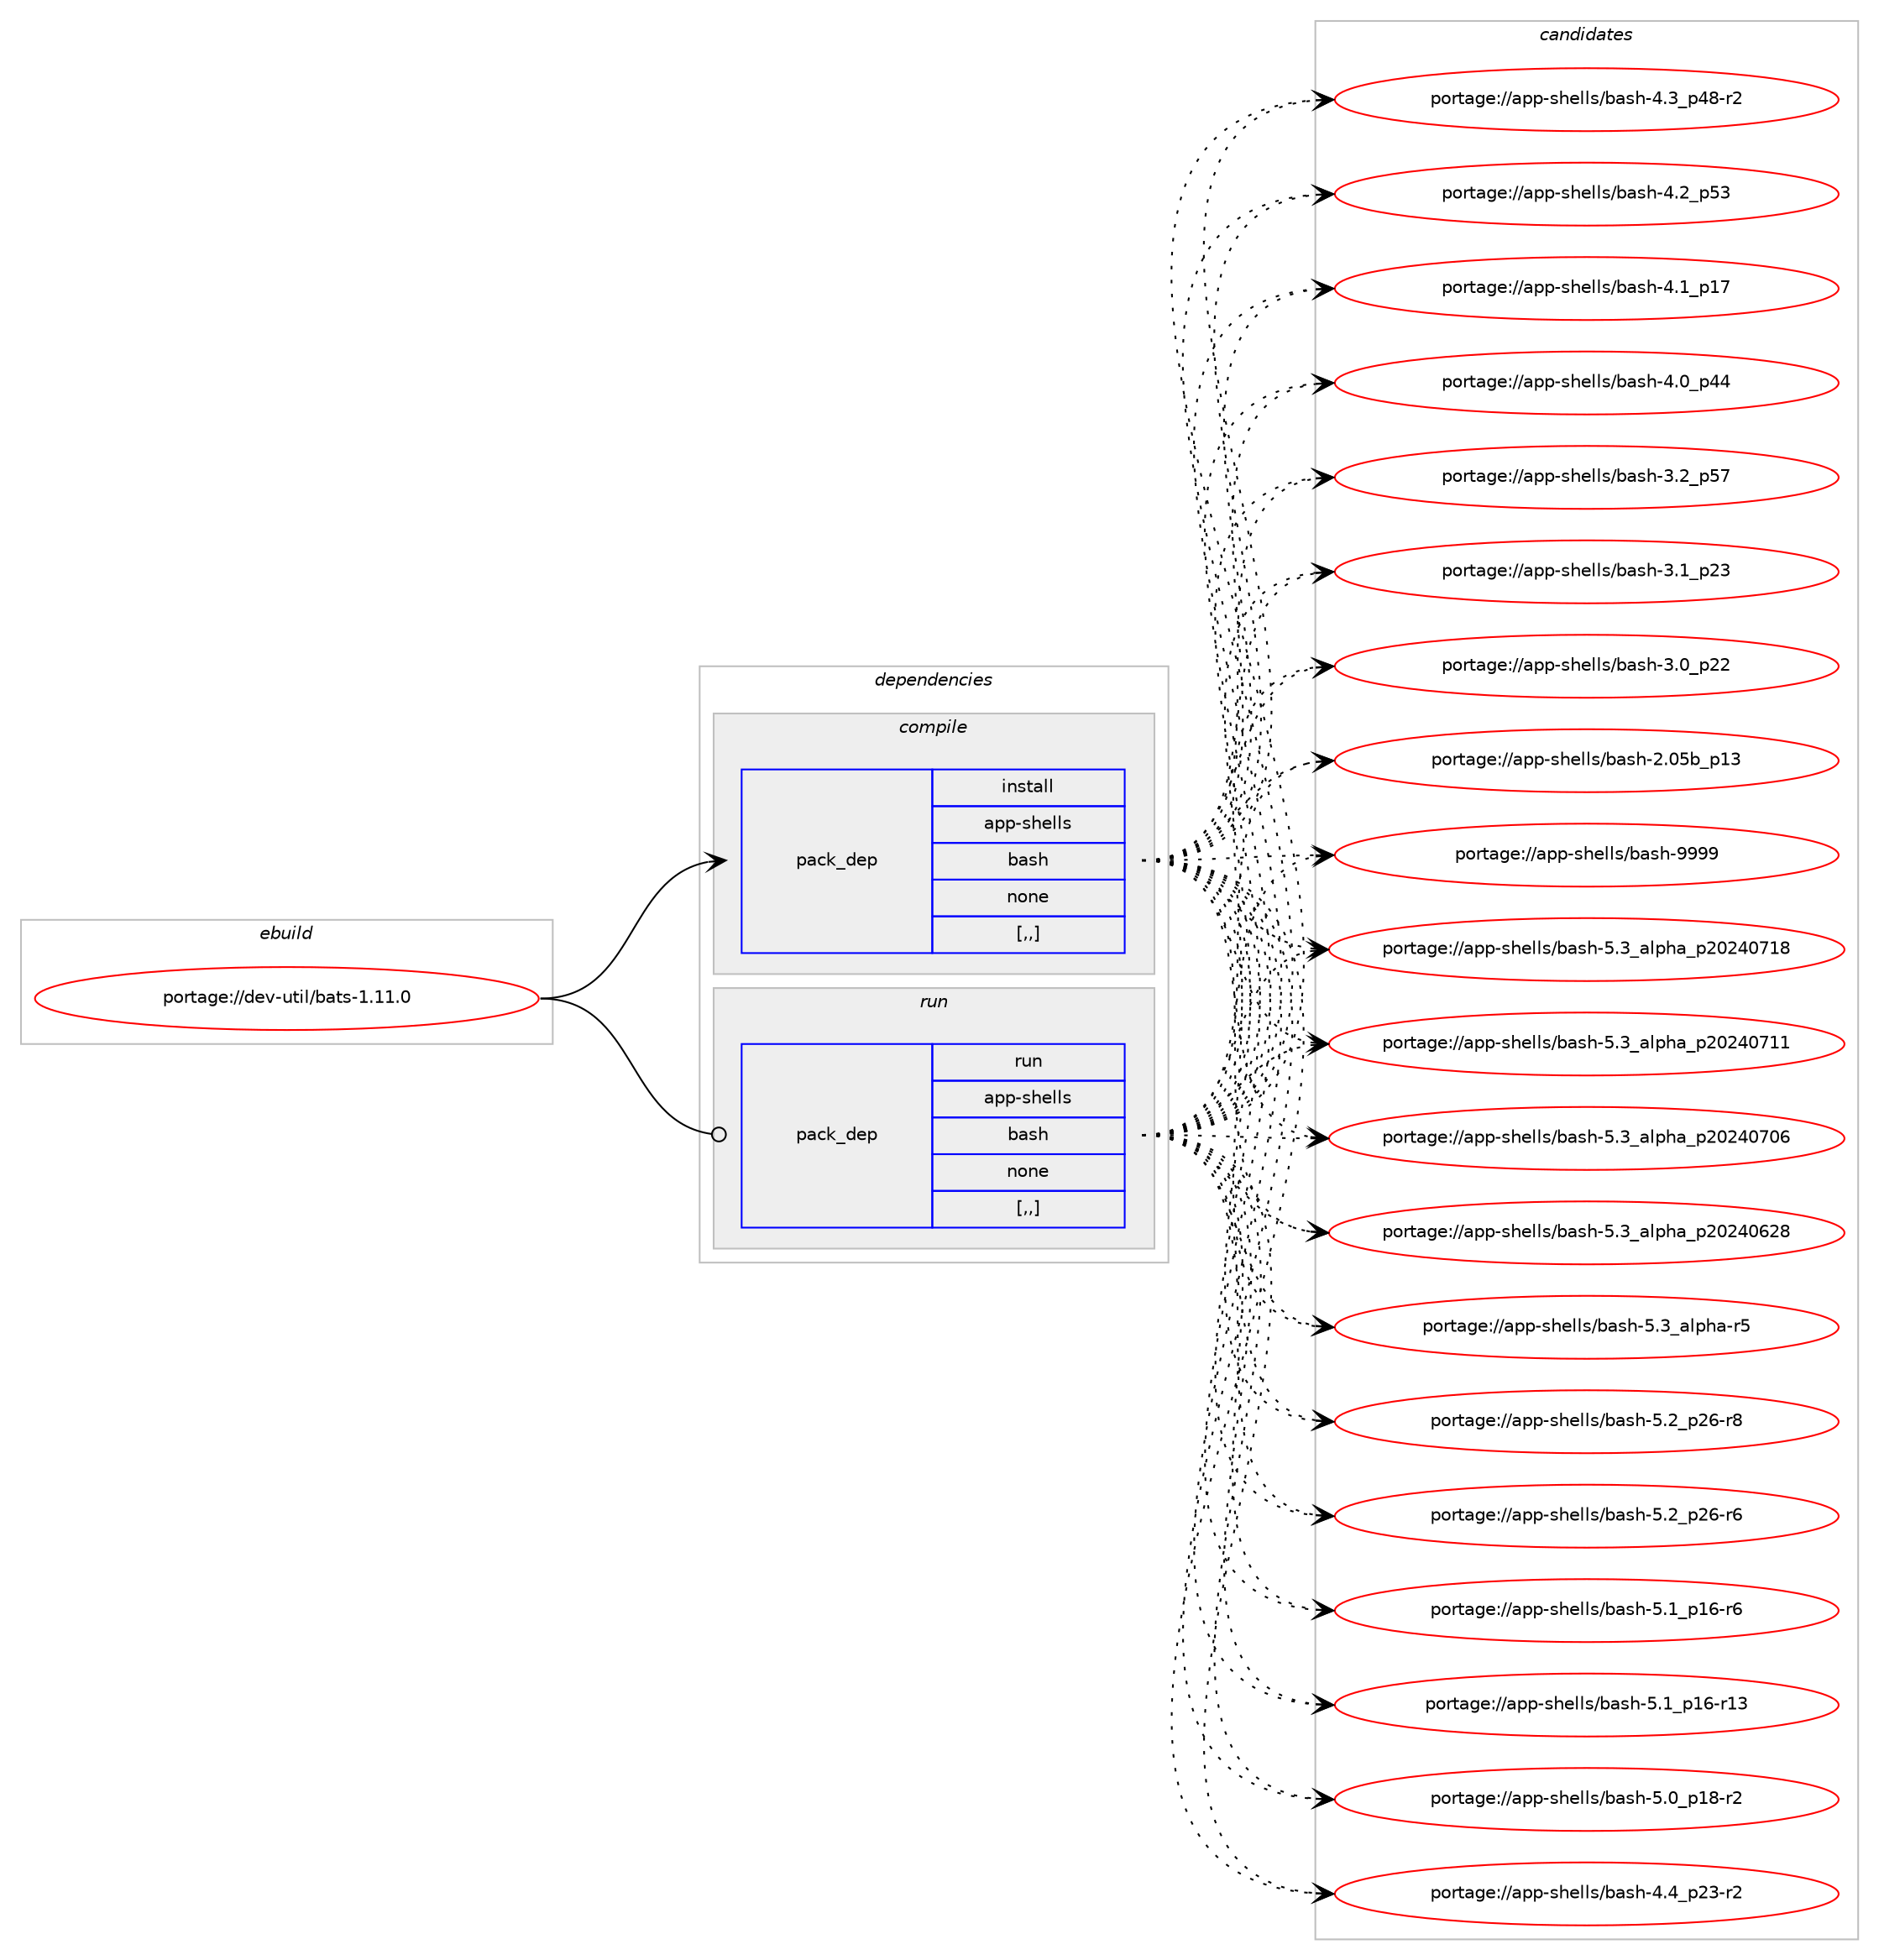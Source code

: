 digraph prolog {

# *************
# Graph options
# *************

newrank=true;
concentrate=true;
compound=true;
graph [rankdir=LR,fontname=Helvetica,fontsize=10,ranksep=1.5];#, ranksep=2.5, nodesep=0.2];
edge  [arrowhead=vee];
node  [fontname=Helvetica,fontsize=10];

# **********
# The ebuild
# **********

subgraph cluster_leftcol {
color=gray;
label=<<i>ebuild</i>>;
id [label="portage://dev-util/bats-1.11.0", color=red, width=4, href="../dev-util/bats-1.11.0.svg"];
}

# ****************
# The dependencies
# ****************

subgraph cluster_midcol {
color=gray;
label=<<i>dependencies</i>>;
subgraph cluster_compile {
fillcolor="#eeeeee";
style=filled;
label=<<i>compile</i>>;
subgraph pack150334 {
dependency211221 [label=<<TABLE BORDER="0" CELLBORDER="1" CELLSPACING="0" CELLPADDING="4" WIDTH="220"><TR><TD ROWSPAN="6" CELLPADDING="30">pack_dep</TD></TR><TR><TD WIDTH="110">install</TD></TR><TR><TD>app-shells</TD></TR><TR><TD>bash</TD></TR><TR><TD>none</TD></TR><TR><TD>[,,]</TD></TR></TABLE>>, shape=none, color=blue];
}
id:e -> dependency211221:w [weight=20,style="solid",arrowhead="vee"];
}
subgraph cluster_compileandrun {
fillcolor="#eeeeee";
style=filled;
label=<<i>compile and run</i>>;
}
subgraph cluster_run {
fillcolor="#eeeeee";
style=filled;
label=<<i>run</i>>;
subgraph pack150335 {
dependency211222 [label=<<TABLE BORDER="0" CELLBORDER="1" CELLSPACING="0" CELLPADDING="4" WIDTH="220"><TR><TD ROWSPAN="6" CELLPADDING="30">pack_dep</TD></TR><TR><TD WIDTH="110">run</TD></TR><TR><TD>app-shells</TD></TR><TR><TD>bash</TD></TR><TR><TD>none</TD></TR><TR><TD>[,,]</TD></TR></TABLE>>, shape=none, color=blue];
}
id:e -> dependency211222:w [weight=20,style="solid",arrowhead="odot"];
}
}

# **************
# The candidates
# **************

subgraph cluster_choices {
rank=same;
color=gray;
label=<<i>candidates</i>>;

subgraph choice150334 {
color=black;
nodesep=1;
choice97112112451151041011081081154798971151044557575757 [label="portage://app-shells/bash-9999", color=red, width=4,href="../app-shells/bash-9999.svg"];
choice971121124511510410110810811547989711510445534651959710811210497951125048505248554956 [label="portage://app-shells/bash-5.3_alpha_p20240718", color=red, width=4,href="../app-shells/bash-5.3_alpha_p20240718.svg"];
choice971121124511510410110810811547989711510445534651959710811210497951125048505248554949 [label="portage://app-shells/bash-5.3_alpha_p20240711", color=red, width=4,href="../app-shells/bash-5.3_alpha_p20240711.svg"];
choice971121124511510410110810811547989711510445534651959710811210497951125048505248554854 [label="portage://app-shells/bash-5.3_alpha_p20240706", color=red, width=4,href="../app-shells/bash-5.3_alpha_p20240706.svg"];
choice971121124511510410110810811547989711510445534651959710811210497951125048505248545056 [label="portage://app-shells/bash-5.3_alpha_p20240628", color=red, width=4,href="../app-shells/bash-5.3_alpha_p20240628.svg"];
choice9711211245115104101108108115479897115104455346519597108112104974511453 [label="portage://app-shells/bash-5.3_alpha-r5", color=red, width=4,href="../app-shells/bash-5.3_alpha-r5.svg"];
choice9711211245115104101108108115479897115104455346509511250544511456 [label="portage://app-shells/bash-5.2_p26-r8", color=red, width=4,href="../app-shells/bash-5.2_p26-r8.svg"];
choice9711211245115104101108108115479897115104455346509511250544511454 [label="portage://app-shells/bash-5.2_p26-r6", color=red, width=4,href="../app-shells/bash-5.2_p26-r6.svg"];
choice9711211245115104101108108115479897115104455346499511249544511454 [label="portage://app-shells/bash-5.1_p16-r6", color=red, width=4,href="../app-shells/bash-5.1_p16-r6.svg"];
choice971121124511510410110810811547989711510445534649951124954451144951 [label="portage://app-shells/bash-5.1_p16-r13", color=red, width=4,href="../app-shells/bash-5.1_p16-r13.svg"];
choice9711211245115104101108108115479897115104455346489511249564511450 [label="portage://app-shells/bash-5.0_p18-r2", color=red, width=4,href="../app-shells/bash-5.0_p18-r2.svg"];
choice9711211245115104101108108115479897115104455246529511250514511450 [label="portage://app-shells/bash-4.4_p23-r2", color=red, width=4,href="../app-shells/bash-4.4_p23-r2.svg"];
choice9711211245115104101108108115479897115104455246519511252564511450 [label="portage://app-shells/bash-4.3_p48-r2", color=red, width=4,href="../app-shells/bash-4.3_p48-r2.svg"];
choice971121124511510410110810811547989711510445524650951125351 [label="portage://app-shells/bash-4.2_p53", color=red, width=4,href="../app-shells/bash-4.2_p53.svg"];
choice971121124511510410110810811547989711510445524649951124955 [label="portage://app-shells/bash-4.1_p17", color=red, width=4,href="../app-shells/bash-4.1_p17.svg"];
choice971121124511510410110810811547989711510445524648951125252 [label="portage://app-shells/bash-4.0_p44", color=red, width=4,href="../app-shells/bash-4.0_p44.svg"];
choice971121124511510410110810811547989711510445514650951125355 [label="portage://app-shells/bash-3.2_p57", color=red, width=4,href="../app-shells/bash-3.2_p57.svg"];
choice971121124511510410110810811547989711510445514649951125051 [label="portage://app-shells/bash-3.1_p23", color=red, width=4,href="../app-shells/bash-3.1_p23.svg"];
choice971121124511510410110810811547989711510445514648951125050 [label="portage://app-shells/bash-3.0_p22", color=red, width=4,href="../app-shells/bash-3.0_p22.svg"];
choice9711211245115104101108108115479897115104455046485398951124951 [label="portage://app-shells/bash-2.05b_p13", color=red, width=4,href="../app-shells/bash-2.05b_p13.svg"];
dependency211221:e -> choice97112112451151041011081081154798971151044557575757:w [style=dotted,weight="100"];
dependency211221:e -> choice971121124511510410110810811547989711510445534651959710811210497951125048505248554956:w [style=dotted,weight="100"];
dependency211221:e -> choice971121124511510410110810811547989711510445534651959710811210497951125048505248554949:w [style=dotted,weight="100"];
dependency211221:e -> choice971121124511510410110810811547989711510445534651959710811210497951125048505248554854:w [style=dotted,weight="100"];
dependency211221:e -> choice971121124511510410110810811547989711510445534651959710811210497951125048505248545056:w [style=dotted,weight="100"];
dependency211221:e -> choice9711211245115104101108108115479897115104455346519597108112104974511453:w [style=dotted,weight="100"];
dependency211221:e -> choice9711211245115104101108108115479897115104455346509511250544511456:w [style=dotted,weight="100"];
dependency211221:e -> choice9711211245115104101108108115479897115104455346509511250544511454:w [style=dotted,weight="100"];
dependency211221:e -> choice9711211245115104101108108115479897115104455346499511249544511454:w [style=dotted,weight="100"];
dependency211221:e -> choice971121124511510410110810811547989711510445534649951124954451144951:w [style=dotted,weight="100"];
dependency211221:e -> choice9711211245115104101108108115479897115104455346489511249564511450:w [style=dotted,weight="100"];
dependency211221:e -> choice9711211245115104101108108115479897115104455246529511250514511450:w [style=dotted,weight="100"];
dependency211221:e -> choice9711211245115104101108108115479897115104455246519511252564511450:w [style=dotted,weight="100"];
dependency211221:e -> choice971121124511510410110810811547989711510445524650951125351:w [style=dotted,weight="100"];
dependency211221:e -> choice971121124511510410110810811547989711510445524649951124955:w [style=dotted,weight="100"];
dependency211221:e -> choice971121124511510410110810811547989711510445524648951125252:w [style=dotted,weight="100"];
dependency211221:e -> choice971121124511510410110810811547989711510445514650951125355:w [style=dotted,weight="100"];
dependency211221:e -> choice971121124511510410110810811547989711510445514649951125051:w [style=dotted,weight="100"];
dependency211221:e -> choice971121124511510410110810811547989711510445514648951125050:w [style=dotted,weight="100"];
dependency211221:e -> choice9711211245115104101108108115479897115104455046485398951124951:w [style=dotted,weight="100"];
}
subgraph choice150335 {
color=black;
nodesep=1;
choice97112112451151041011081081154798971151044557575757 [label="portage://app-shells/bash-9999", color=red, width=4,href="../app-shells/bash-9999.svg"];
choice971121124511510410110810811547989711510445534651959710811210497951125048505248554956 [label="portage://app-shells/bash-5.3_alpha_p20240718", color=red, width=4,href="../app-shells/bash-5.3_alpha_p20240718.svg"];
choice971121124511510410110810811547989711510445534651959710811210497951125048505248554949 [label="portage://app-shells/bash-5.3_alpha_p20240711", color=red, width=4,href="../app-shells/bash-5.3_alpha_p20240711.svg"];
choice971121124511510410110810811547989711510445534651959710811210497951125048505248554854 [label="portage://app-shells/bash-5.3_alpha_p20240706", color=red, width=4,href="../app-shells/bash-5.3_alpha_p20240706.svg"];
choice971121124511510410110810811547989711510445534651959710811210497951125048505248545056 [label="portage://app-shells/bash-5.3_alpha_p20240628", color=red, width=4,href="../app-shells/bash-5.3_alpha_p20240628.svg"];
choice9711211245115104101108108115479897115104455346519597108112104974511453 [label="portage://app-shells/bash-5.3_alpha-r5", color=red, width=4,href="../app-shells/bash-5.3_alpha-r5.svg"];
choice9711211245115104101108108115479897115104455346509511250544511456 [label="portage://app-shells/bash-5.2_p26-r8", color=red, width=4,href="../app-shells/bash-5.2_p26-r8.svg"];
choice9711211245115104101108108115479897115104455346509511250544511454 [label="portage://app-shells/bash-5.2_p26-r6", color=red, width=4,href="../app-shells/bash-5.2_p26-r6.svg"];
choice9711211245115104101108108115479897115104455346499511249544511454 [label="portage://app-shells/bash-5.1_p16-r6", color=red, width=4,href="../app-shells/bash-5.1_p16-r6.svg"];
choice971121124511510410110810811547989711510445534649951124954451144951 [label="portage://app-shells/bash-5.1_p16-r13", color=red, width=4,href="../app-shells/bash-5.1_p16-r13.svg"];
choice9711211245115104101108108115479897115104455346489511249564511450 [label="portage://app-shells/bash-5.0_p18-r2", color=red, width=4,href="../app-shells/bash-5.0_p18-r2.svg"];
choice9711211245115104101108108115479897115104455246529511250514511450 [label="portage://app-shells/bash-4.4_p23-r2", color=red, width=4,href="../app-shells/bash-4.4_p23-r2.svg"];
choice9711211245115104101108108115479897115104455246519511252564511450 [label="portage://app-shells/bash-4.3_p48-r2", color=red, width=4,href="../app-shells/bash-4.3_p48-r2.svg"];
choice971121124511510410110810811547989711510445524650951125351 [label="portage://app-shells/bash-4.2_p53", color=red, width=4,href="../app-shells/bash-4.2_p53.svg"];
choice971121124511510410110810811547989711510445524649951124955 [label="portage://app-shells/bash-4.1_p17", color=red, width=4,href="../app-shells/bash-4.1_p17.svg"];
choice971121124511510410110810811547989711510445524648951125252 [label="portage://app-shells/bash-4.0_p44", color=red, width=4,href="../app-shells/bash-4.0_p44.svg"];
choice971121124511510410110810811547989711510445514650951125355 [label="portage://app-shells/bash-3.2_p57", color=red, width=4,href="../app-shells/bash-3.2_p57.svg"];
choice971121124511510410110810811547989711510445514649951125051 [label="portage://app-shells/bash-3.1_p23", color=red, width=4,href="../app-shells/bash-3.1_p23.svg"];
choice971121124511510410110810811547989711510445514648951125050 [label="portage://app-shells/bash-3.0_p22", color=red, width=4,href="../app-shells/bash-3.0_p22.svg"];
choice9711211245115104101108108115479897115104455046485398951124951 [label="portage://app-shells/bash-2.05b_p13", color=red, width=4,href="../app-shells/bash-2.05b_p13.svg"];
dependency211222:e -> choice97112112451151041011081081154798971151044557575757:w [style=dotted,weight="100"];
dependency211222:e -> choice971121124511510410110810811547989711510445534651959710811210497951125048505248554956:w [style=dotted,weight="100"];
dependency211222:e -> choice971121124511510410110810811547989711510445534651959710811210497951125048505248554949:w [style=dotted,weight="100"];
dependency211222:e -> choice971121124511510410110810811547989711510445534651959710811210497951125048505248554854:w [style=dotted,weight="100"];
dependency211222:e -> choice971121124511510410110810811547989711510445534651959710811210497951125048505248545056:w [style=dotted,weight="100"];
dependency211222:e -> choice9711211245115104101108108115479897115104455346519597108112104974511453:w [style=dotted,weight="100"];
dependency211222:e -> choice9711211245115104101108108115479897115104455346509511250544511456:w [style=dotted,weight="100"];
dependency211222:e -> choice9711211245115104101108108115479897115104455346509511250544511454:w [style=dotted,weight="100"];
dependency211222:e -> choice9711211245115104101108108115479897115104455346499511249544511454:w [style=dotted,weight="100"];
dependency211222:e -> choice971121124511510410110810811547989711510445534649951124954451144951:w [style=dotted,weight="100"];
dependency211222:e -> choice9711211245115104101108108115479897115104455346489511249564511450:w [style=dotted,weight="100"];
dependency211222:e -> choice9711211245115104101108108115479897115104455246529511250514511450:w [style=dotted,weight="100"];
dependency211222:e -> choice9711211245115104101108108115479897115104455246519511252564511450:w [style=dotted,weight="100"];
dependency211222:e -> choice971121124511510410110810811547989711510445524650951125351:w [style=dotted,weight="100"];
dependency211222:e -> choice971121124511510410110810811547989711510445524649951124955:w [style=dotted,weight="100"];
dependency211222:e -> choice971121124511510410110810811547989711510445524648951125252:w [style=dotted,weight="100"];
dependency211222:e -> choice971121124511510410110810811547989711510445514650951125355:w [style=dotted,weight="100"];
dependency211222:e -> choice971121124511510410110810811547989711510445514649951125051:w [style=dotted,weight="100"];
dependency211222:e -> choice971121124511510410110810811547989711510445514648951125050:w [style=dotted,weight="100"];
dependency211222:e -> choice9711211245115104101108108115479897115104455046485398951124951:w [style=dotted,weight="100"];
}
}

}
